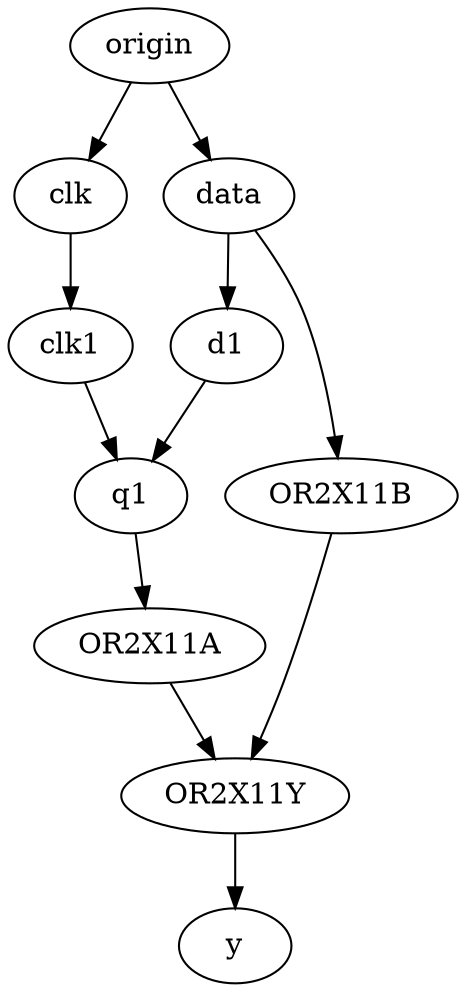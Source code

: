 // Graph
digraph {
	origin [label=origin]
	q1 [label=q1]
	clk [label=clk]
	OR2X11Y [label=OR2X11Y]
	OR2X11B [label=OR2X11B]
	OR2X11A [label=OR2X11A]
	y [label=y]
	clk1 [label=clk1]
	data [label=data]
	d1 [label=d1]
		origin -> data
		origin -> clk
		q1 -> OR2X11A
		clk -> clk1
		OR2X11Y -> y
		OR2X11B -> OR2X11Y
		OR2X11A -> OR2X11Y
		clk1 -> q1
		data -> OR2X11B
		data -> d1
		d1 -> q1
}
